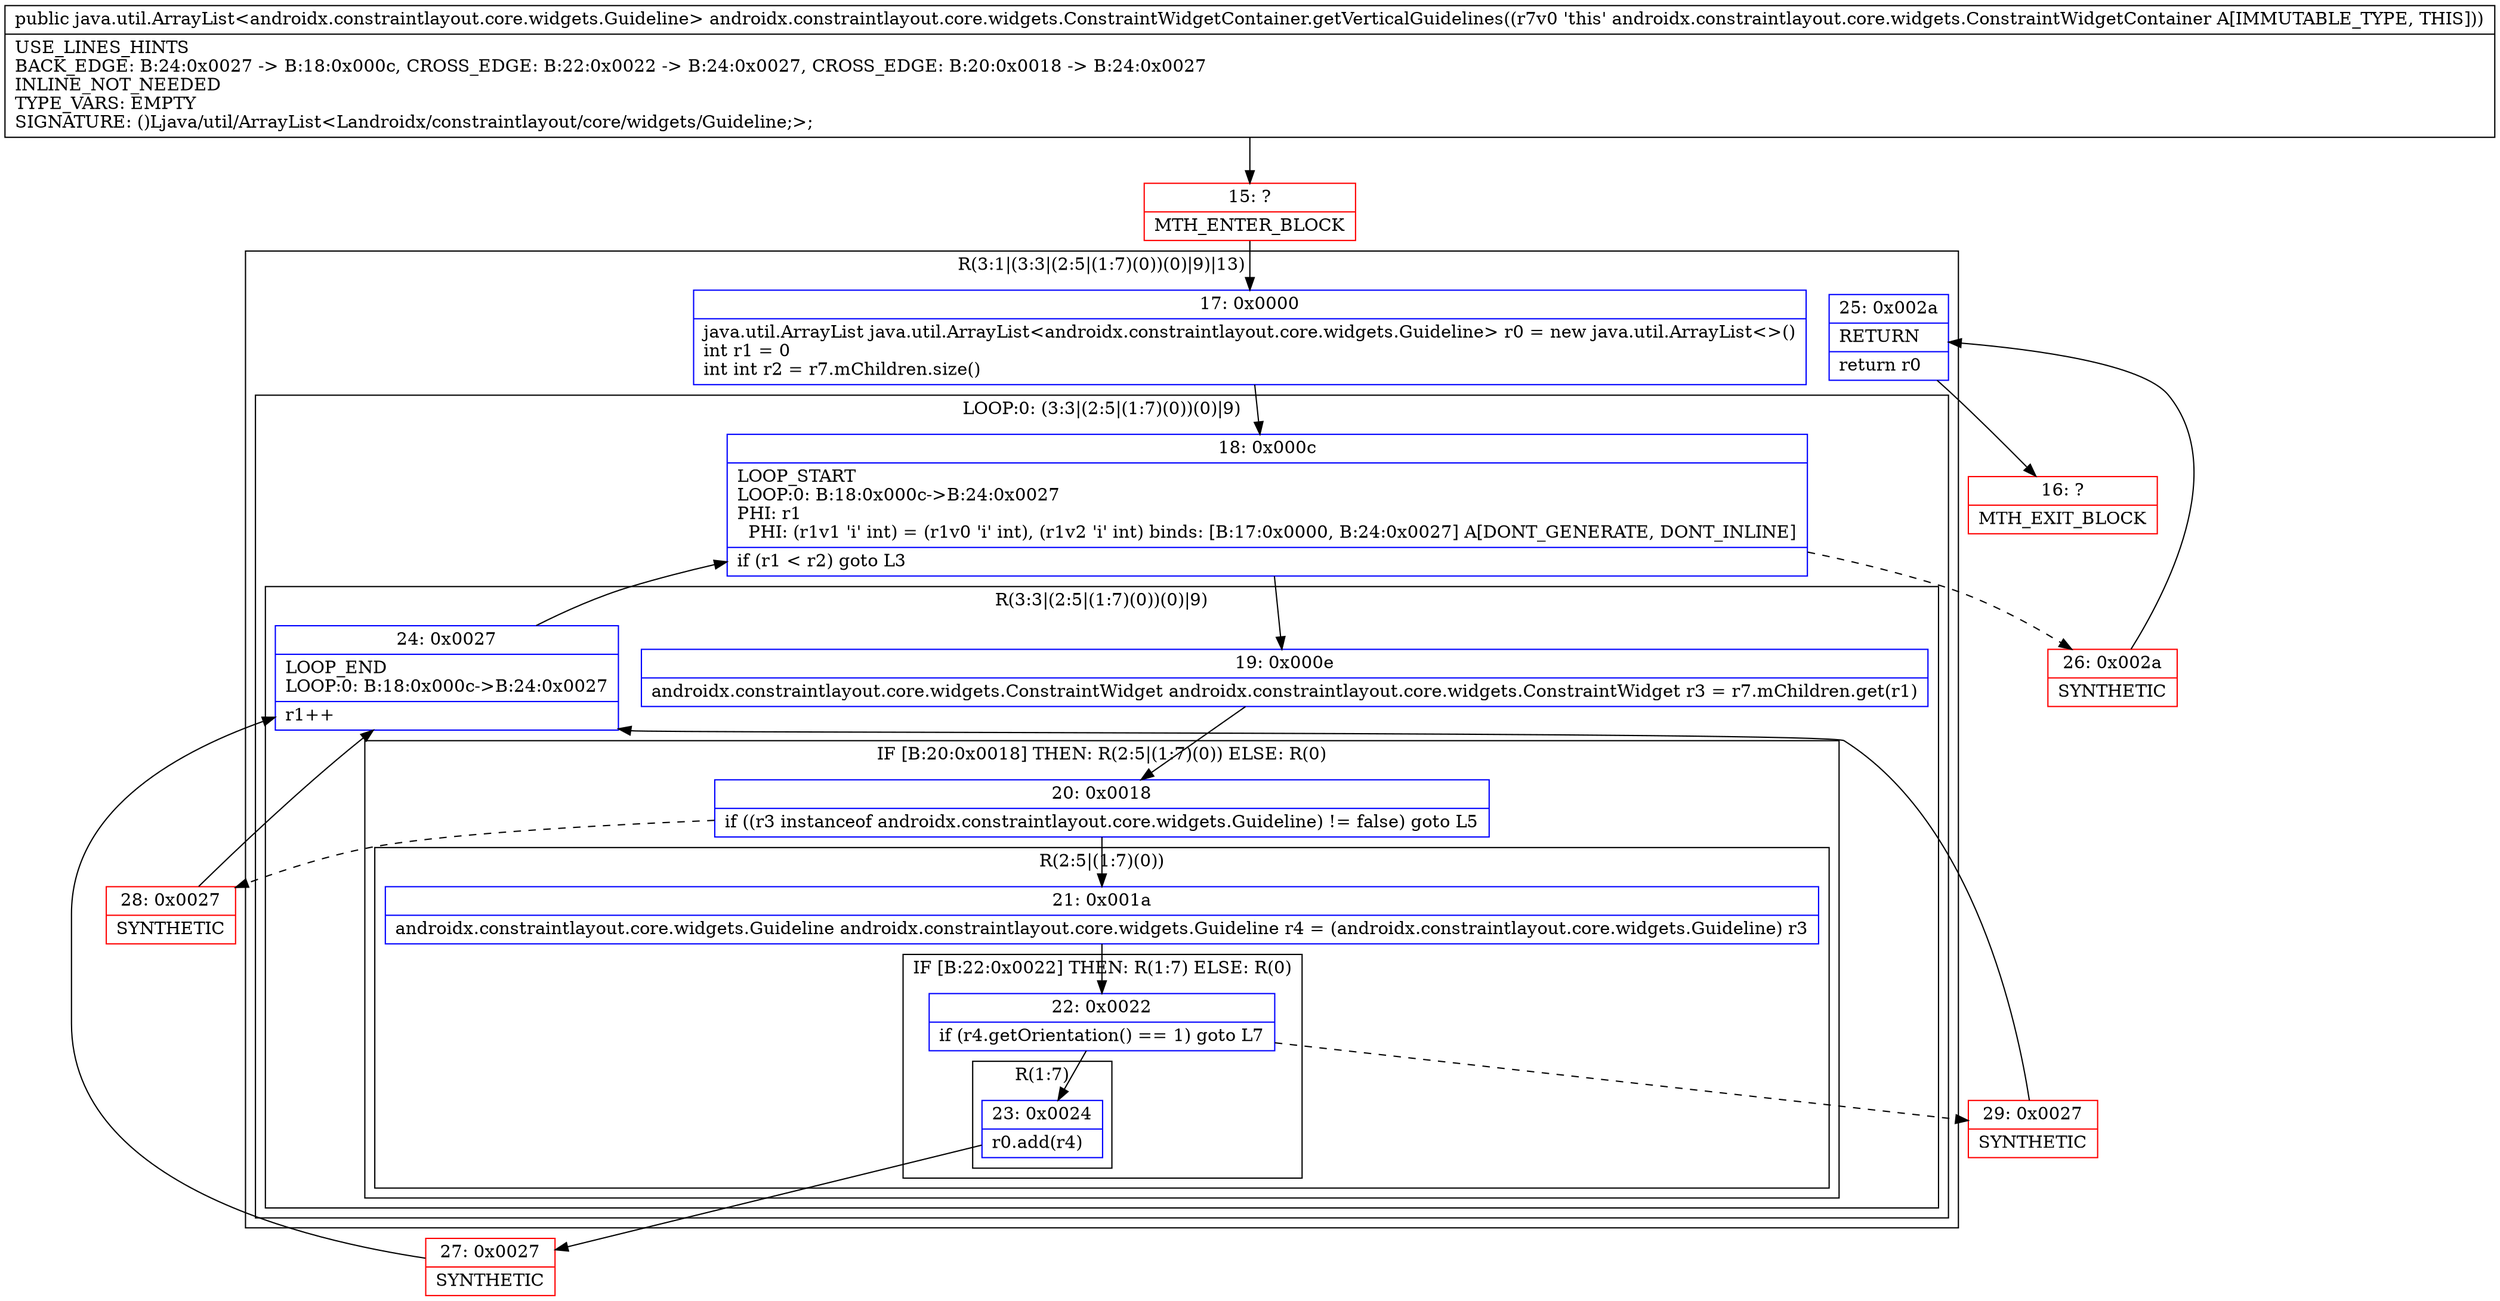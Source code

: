 digraph "CFG forandroidx.constraintlayout.core.widgets.ConstraintWidgetContainer.getVerticalGuidelines()Ljava\/util\/ArrayList;" {
subgraph cluster_Region_2110441458 {
label = "R(3:1|(3:3|(2:5|(1:7)(0))(0)|9)|13)";
node [shape=record,color=blue];
Node_17 [shape=record,label="{17\:\ 0x0000|java.util.ArrayList java.util.ArrayList\<androidx.constraintlayout.core.widgets.Guideline\> r0 = new java.util.ArrayList\<\>()\lint r1 = 0\lint int r2 = r7.mChildren.size()\l}"];
subgraph cluster_LoopRegion_794591059 {
label = "LOOP:0: (3:3|(2:5|(1:7)(0))(0)|9)";
node [shape=record,color=blue];
Node_18 [shape=record,label="{18\:\ 0x000c|LOOP_START\lLOOP:0: B:18:0x000c\-\>B:24:0x0027\lPHI: r1 \l  PHI: (r1v1 'i' int) = (r1v0 'i' int), (r1v2 'i' int) binds: [B:17:0x0000, B:24:0x0027] A[DONT_GENERATE, DONT_INLINE]\l|if (r1 \< r2) goto L3\l}"];
subgraph cluster_Region_85797494 {
label = "R(3:3|(2:5|(1:7)(0))(0)|9)";
node [shape=record,color=blue];
Node_19 [shape=record,label="{19\:\ 0x000e|androidx.constraintlayout.core.widgets.ConstraintWidget androidx.constraintlayout.core.widgets.ConstraintWidget r3 = r7.mChildren.get(r1)\l}"];
subgraph cluster_IfRegion_784566384 {
label = "IF [B:20:0x0018] THEN: R(2:5|(1:7)(0)) ELSE: R(0)";
node [shape=record,color=blue];
Node_20 [shape=record,label="{20\:\ 0x0018|if ((r3 instanceof androidx.constraintlayout.core.widgets.Guideline) != false) goto L5\l}"];
subgraph cluster_Region_498327174 {
label = "R(2:5|(1:7)(0))";
node [shape=record,color=blue];
Node_21 [shape=record,label="{21\:\ 0x001a|androidx.constraintlayout.core.widgets.Guideline androidx.constraintlayout.core.widgets.Guideline r4 = (androidx.constraintlayout.core.widgets.Guideline) r3\l}"];
subgraph cluster_IfRegion_1373211780 {
label = "IF [B:22:0x0022] THEN: R(1:7) ELSE: R(0)";
node [shape=record,color=blue];
Node_22 [shape=record,label="{22\:\ 0x0022|if (r4.getOrientation() == 1) goto L7\l}"];
subgraph cluster_Region_13000894 {
label = "R(1:7)";
node [shape=record,color=blue];
Node_23 [shape=record,label="{23\:\ 0x0024|r0.add(r4)\l}"];
}
subgraph cluster_Region_769378368 {
label = "R(0)";
node [shape=record,color=blue];
}
}
}
subgraph cluster_Region_785269997 {
label = "R(0)";
node [shape=record,color=blue];
}
}
Node_24 [shape=record,label="{24\:\ 0x0027|LOOP_END\lLOOP:0: B:18:0x000c\-\>B:24:0x0027\l|r1++\l}"];
}
}
Node_25 [shape=record,label="{25\:\ 0x002a|RETURN\l|return r0\l}"];
}
Node_15 [shape=record,color=red,label="{15\:\ ?|MTH_ENTER_BLOCK\l}"];
Node_27 [shape=record,color=red,label="{27\:\ 0x0027|SYNTHETIC\l}"];
Node_29 [shape=record,color=red,label="{29\:\ 0x0027|SYNTHETIC\l}"];
Node_28 [shape=record,color=red,label="{28\:\ 0x0027|SYNTHETIC\l}"];
Node_26 [shape=record,color=red,label="{26\:\ 0x002a|SYNTHETIC\l}"];
Node_16 [shape=record,color=red,label="{16\:\ ?|MTH_EXIT_BLOCK\l}"];
MethodNode[shape=record,label="{public java.util.ArrayList\<androidx.constraintlayout.core.widgets.Guideline\> androidx.constraintlayout.core.widgets.ConstraintWidgetContainer.getVerticalGuidelines((r7v0 'this' androidx.constraintlayout.core.widgets.ConstraintWidgetContainer A[IMMUTABLE_TYPE, THIS]))  | USE_LINES_HINTS\lBACK_EDGE: B:24:0x0027 \-\> B:18:0x000c, CROSS_EDGE: B:22:0x0022 \-\> B:24:0x0027, CROSS_EDGE: B:20:0x0018 \-\> B:24:0x0027\lINLINE_NOT_NEEDED\lTYPE_VARS: EMPTY\lSIGNATURE: ()Ljava\/util\/ArrayList\<Landroidx\/constraintlayout\/core\/widgets\/Guideline;\>;\l}"];
MethodNode -> Node_15;Node_17 -> Node_18;
Node_18 -> Node_19;
Node_18 -> Node_26[style=dashed];
Node_19 -> Node_20;
Node_20 -> Node_21;
Node_20 -> Node_28[style=dashed];
Node_21 -> Node_22;
Node_22 -> Node_23;
Node_22 -> Node_29[style=dashed];
Node_23 -> Node_27;
Node_24 -> Node_18;
Node_25 -> Node_16;
Node_15 -> Node_17;
Node_27 -> Node_24;
Node_29 -> Node_24;
Node_28 -> Node_24;
Node_26 -> Node_25;
}

